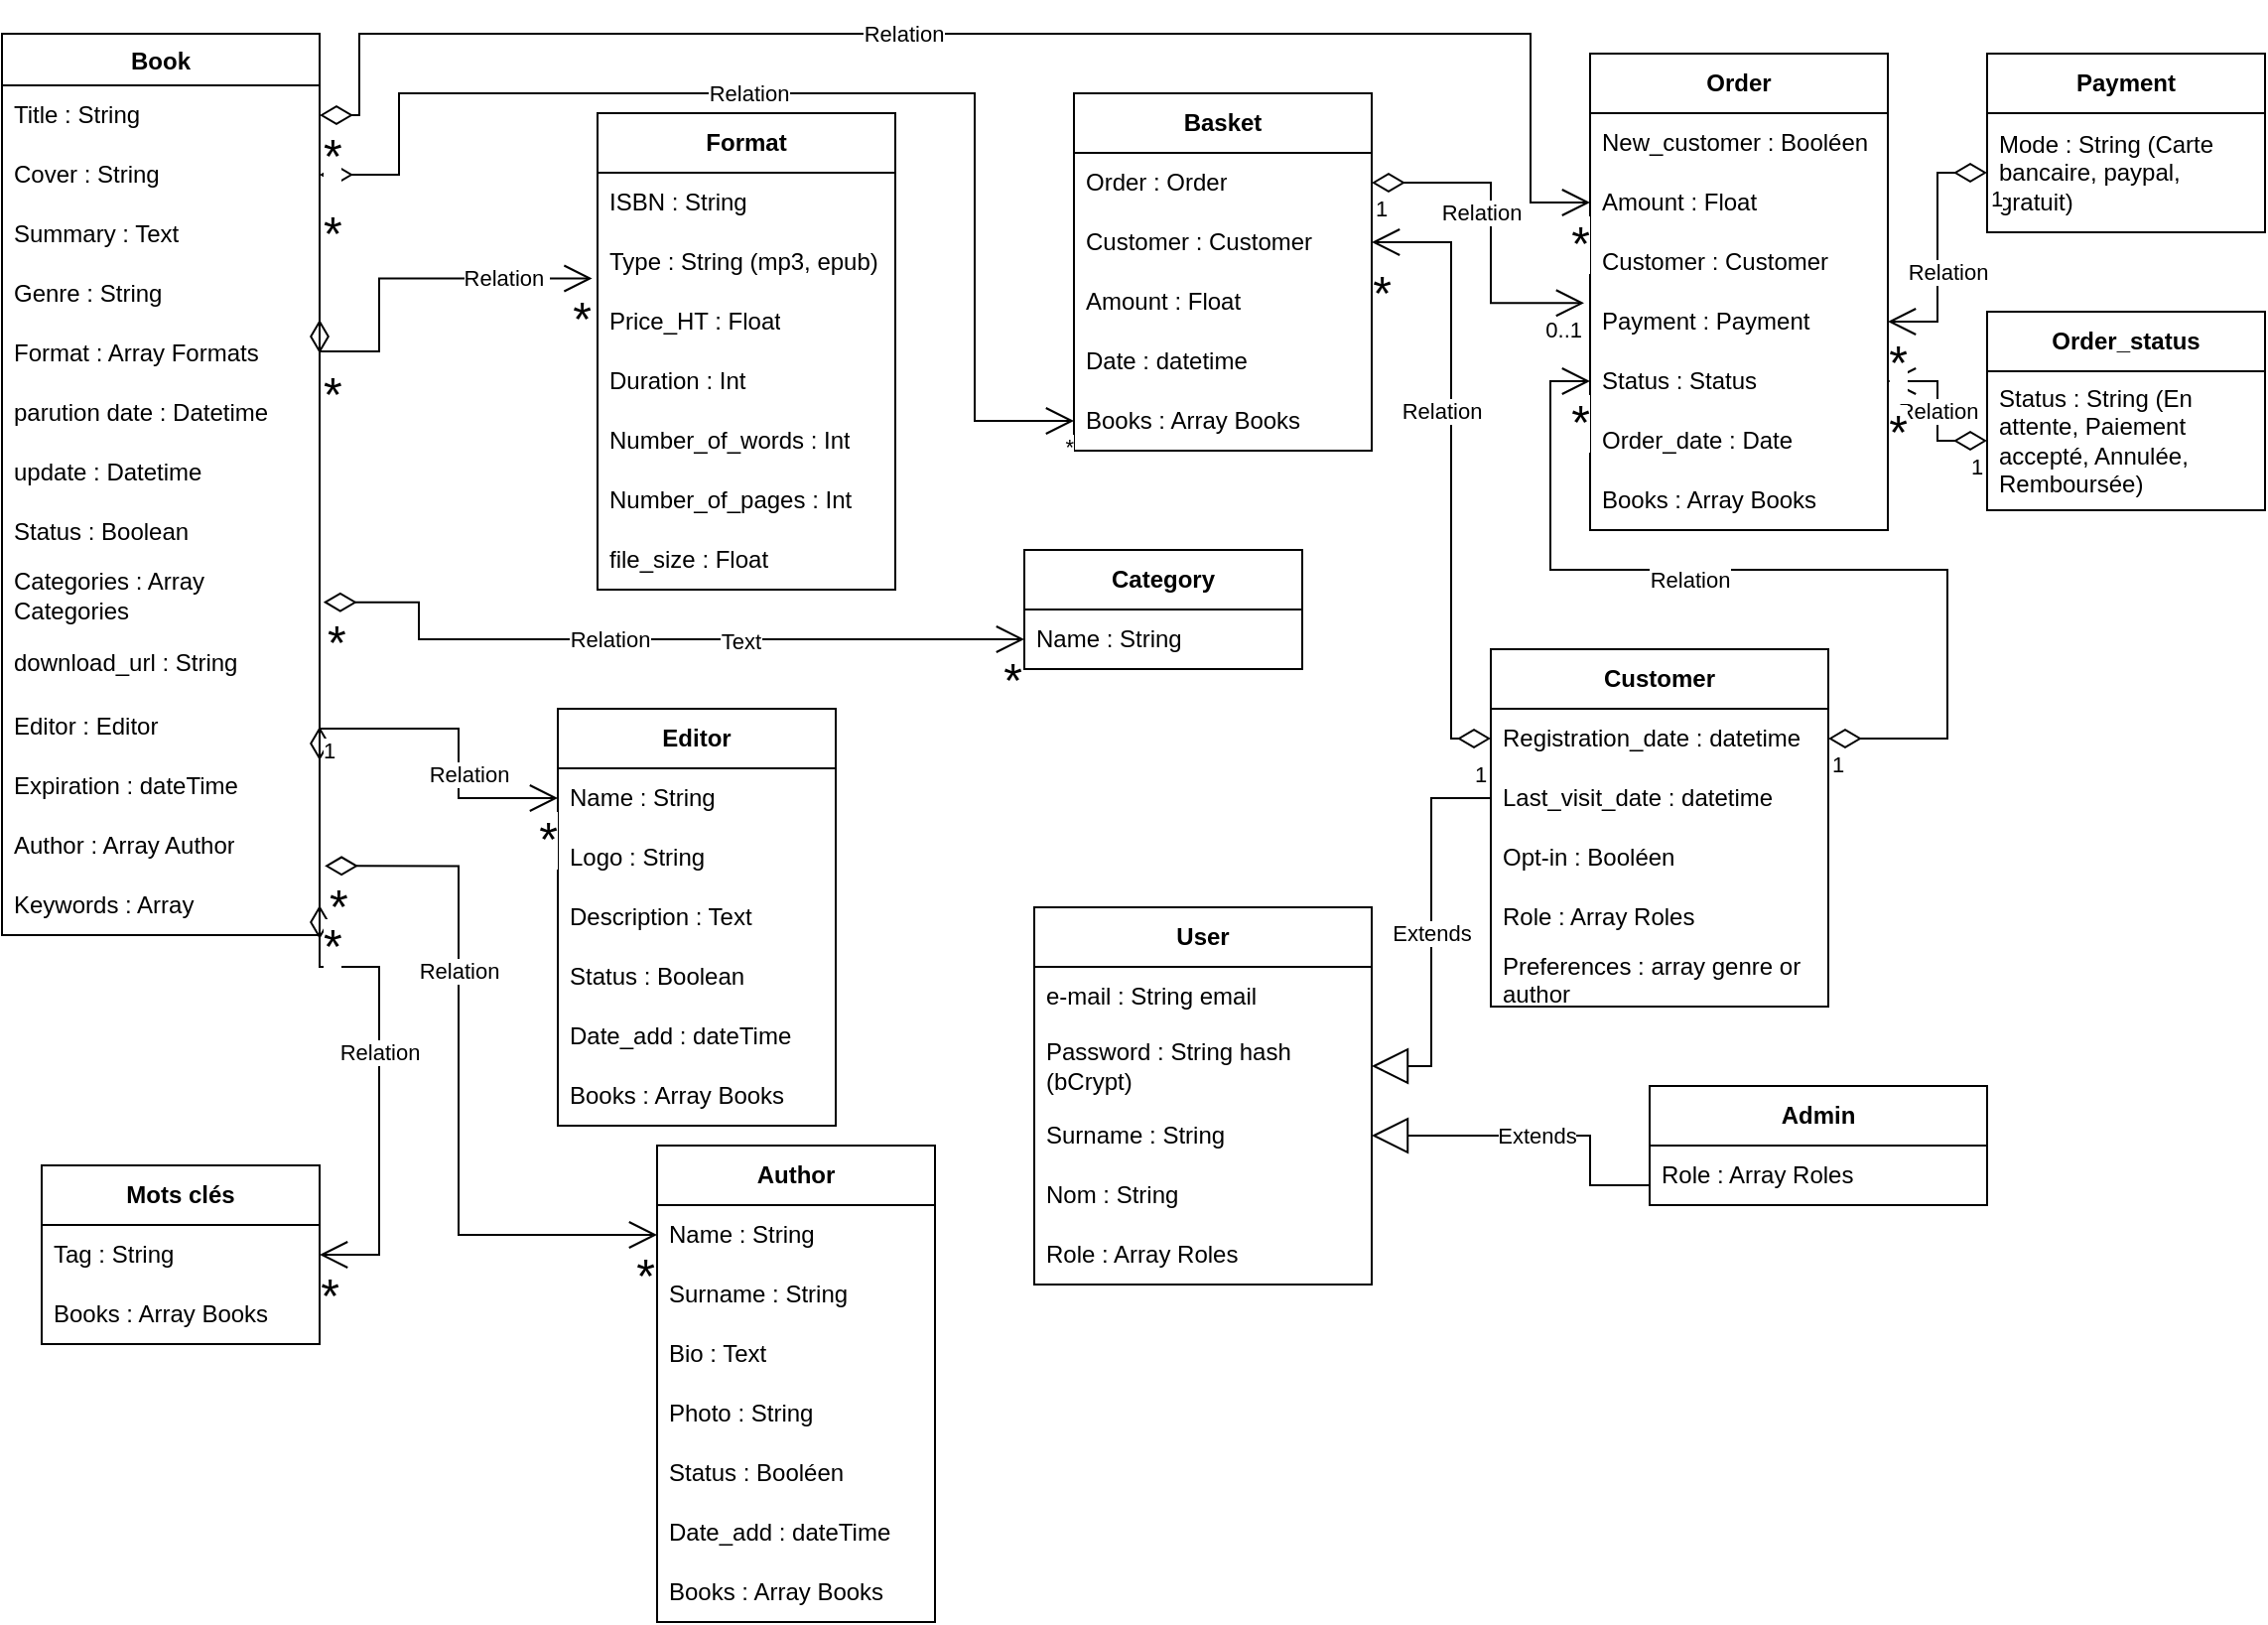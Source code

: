 <mxfile version="26.0.1">
  <diagram name="Page-1" id="Qrp6eOdbpMzTY8ybpvon">
    <mxGraphModel dx="1640" dy="671" grid="1" gridSize="10" guides="1" tooltips="1" connect="1" arrows="1" fold="1" page="1" pageScale="1" pageWidth="1169" pageHeight="827" math="0" shadow="0">
      <root>
        <mxCell id="0" />
        <mxCell id="1" parent="0" />
        <mxCell id="KuQCFoT9xeXWZH-1og_O-10" value="&lt;b&gt;Author&lt;/b&gt;" style="swimlane;fontStyle=0;childLayout=stackLayout;horizontal=1;startSize=30;horizontalStack=0;resizeParent=1;resizeParentMax=0;resizeLast=0;collapsible=1;marginBottom=0;whiteSpace=wrap;html=1;" vertex="1" parent="1">
          <mxGeometry x="330" y="580" width="140" height="240" as="geometry" />
        </mxCell>
        <mxCell id="KuQCFoT9xeXWZH-1og_O-11" value="Name : String" style="text;strokeColor=none;fillColor=none;align=left;verticalAlign=middle;spacingLeft=4;spacingRight=4;overflow=hidden;points=[[0,0.5],[1,0.5]];portConstraint=eastwest;rotatable=0;whiteSpace=wrap;html=1;" vertex="1" parent="KuQCFoT9xeXWZH-1og_O-10">
          <mxGeometry y="30" width="140" height="30" as="geometry" />
        </mxCell>
        <mxCell id="KuQCFoT9xeXWZH-1og_O-12" value="Surname : String" style="text;strokeColor=none;fillColor=none;align=left;verticalAlign=middle;spacingLeft=4;spacingRight=4;overflow=hidden;points=[[0,0.5],[1,0.5]];portConstraint=eastwest;rotatable=0;whiteSpace=wrap;html=1;" vertex="1" parent="KuQCFoT9xeXWZH-1og_O-10">
          <mxGeometry y="60" width="140" height="30" as="geometry" />
        </mxCell>
        <mxCell id="KuQCFoT9xeXWZH-1og_O-13" value="Bio : Text" style="text;strokeColor=none;fillColor=none;align=left;verticalAlign=middle;spacingLeft=4;spacingRight=4;overflow=hidden;points=[[0,0.5],[1,0.5]];portConstraint=eastwest;rotatable=0;whiteSpace=wrap;html=1;" vertex="1" parent="KuQCFoT9xeXWZH-1og_O-10">
          <mxGeometry y="90" width="140" height="30" as="geometry" />
        </mxCell>
        <mxCell id="KuQCFoT9xeXWZH-1og_O-26" value="Photo : String" style="text;strokeColor=none;fillColor=none;align=left;verticalAlign=middle;spacingLeft=4;spacingRight=4;overflow=hidden;points=[[0,0.5],[1,0.5]];portConstraint=eastwest;rotatable=0;whiteSpace=wrap;html=1;" vertex="1" parent="KuQCFoT9xeXWZH-1og_O-10">
          <mxGeometry y="120" width="140" height="30" as="geometry" />
        </mxCell>
        <mxCell id="KuQCFoT9xeXWZH-1og_O-18" value="Status : Booléen" style="text;strokeColor=none;fillColor=none;align=left;verticalAlign=middle;spacingLeft=4;spacingRight=4;overflow=hidden;points=[[0,0.5],[1,0.5]];portConstraint=eastwest;rotatable=0;whiteSpace=wrap;html=1;" vertex="1" parent="KuQCFoT9xeXWZH-1og_O-10">
          <mxGeometry y="150" width="140" height="30" as="geometry" />
        </mxCell>
        <mxCell id="KuQCFoT9xeXWZH-1og_O-105" value="Date_add : dateTime" style="text;strokeColor=none;fillColor=none;align=left;verticalAlign=middle;spacingLeft=4;spacingRight=4;overflow=hidden;points=[[0,0.5],[1,0.5]];portConstraint=eastwest;rotatable=0;whiteSpace=wrap;html=1;" vertex="1" parent="KuQCFoT9xeXWZH-1og_O-10">
          <mxGeometry y="180" width="140" height="30" as="geometry" />
        </mxCell>
        <mxCell id="KuQCFoT9xeXWZH-1og_O-196" value="Books : Array Books" style="text;strokeColor=none;fillColor=none;align=left;verticalAlign=middle;spacingLeft=4;spacingRight=4;overflow=hidden;points=[[0,0.5],[1,0.5]];portConstraint=eastwest;rotatable=0;whiteSpace=wrap;html=1;" vertex="1" parent="KuQCFoT9xeXWZH-1og_O-10">
          <mxGeometry y="210" width="140" height="30" as="geometry" />
        </mxCell>
        <mxCell id="KuQCFoT9xeXWZH-1og_O-27" value="&lt;b&gt;Editor&lt;/b&gt;" style="swimlane;fontStyle=0;childLayout=stackLayout;horizontal=1;startSize=30;horizontalStack=0;resizeParent=1;resizeParentMax=0;resizeLast=0;collapsible=1;marginBottom=0;whiteSpace=wrap;html=1;" vertex="1" parent="1">
          <mxGeometry x="280" y="360" width="140" height="210" as="geometry" />
        </mxCell>
        <mxCell id="KuQCFoT9xeXWZH-1og_O-28" value="Name : String" style="text;strokeColor=none;fillColor=none;align=left;verticalAlign=middle;spacingLeft=4;spacingRight=4;overflow=hidden;points=[[0,0.5],[1,0.5]];portConstraint=eastwest;rotatable=0;whiteSpace=wrap;html=1;" vertex="1" parent="KuQCFoT9xeXWZH-1og_O-27">
          <mxGeometry y="30" width="140" height="30" as="geometry" />
        </mxCell>
        <mxCell id="KuQCFoT9xeXWZH-1og_O-29" value="Logo&amp;nbsp;: String" style="text;strokeColor=none;fillColor=none;align=left;verticalAlign=middle;spacingLeft=4;spacingRight=4;overflow=hidden;points=[[0,0.5],[1,0.5]];portConstraint=eastwest;rotatable=0;whiteSpace=wrap;html=1;" vertex="1" parent="KuQCFoT9xeXWZH-1og_O-27">
          <mxGeometry y="60" width="140" height="30" as="geometry" />
        </mxCell>
        <mxCell id="KuQCFoT9xeXWZH-1og_O-30" value="Description&amp;nbsp;: Text" style="text;strokeColor=none;fillColor=none;align=left;verticalAlign=middle;spacingLeft=4;spacingRight=4;overflow=hidden;points=[[0,0.5],[1,0.5]];portConstraint=eastwest;rotatable=0;whiteSpace=wrap;html=1;" vertex="1" parent="KuQCFoT9xeXWZH-1og_O-27">
          <mxGeometry y="90" width="140" height="30" as="geometry" />
        </mxCell>
        <mxCell id="KuQCFoT9xeXWZH-1og_O-31" value="Status : Boolean" style="text;strokeColor=none;fillColor=none;align=left;verticalAlign=middle;spacingLeft=4;spacingRight=4;overflow=hidden;points=[[0,0.5],[1,0.5]];portConstraint=eastwest;rotatable=0;whiteSpace=wrap;html=1;" vertex="1" parent="KuQCFoT9xeXWZH-1og_O-27">
          <mxGeometry y="120" width="140" height="30" as="geometry" />
        </mxCell>
        <mxCell id="KuQCFoT9xeXWZH-1og_O-104" value="Date_add : dateTime" style="text;strokeColor=none;fillColor=none;align=left;verticalAlign=middle;spacingLeft=4;spacingRight=4;overflow=hidden;points=[[0,0.5],[1,0.5]];portConstraint=eastwest;rotatable=0;whiteSpace=wrap;html=1;" vertex="1" parent="KuQCFoT9xeXWZH-1og_O-27">
          <mxGeometry y="150" width="140" height="30" as="geometry" />
        </mxCell>
        <mxCell id="KuQCFoT9xeXWZH-1og_O-195" value="Books : Array Books" style="text;strokeColor=none;fillColor=none;align=left;verticalAlign=middle;spacingLeft=4;spacingRight=4;overflow=hidden;points=[[0,0.5],[1,0.5]];portConstraint=eastwest;rotatable=0;whiteSpace=wrap;html=1;" vertex="1" parent="KuQCFoT9xeXWZH-1og_O-27">
          <mxGeometry y="180" width="140" height="30" as="geometry" />
        </mxCell>
        <mxCell id="KuQCFoT9xeXWZH-1og_O-33" value="&lt;b&gt;Format&lt;/b&gt;" style="swimlane;fontStyle=0;childLayout=stackLayout;horizontal=1;startSize=30;horizontalStack=0;resizeParent=1;resizeParentMax=0;resizeLast=0;collapsible=1;marginBottom=0;whiteSpace=wrap;html=1;" vertex="1" parent="1">
          <mxGeometry x="300" y="60" width="150" height="240" as="geometry" />
        </mxCell>
        <mxCell id="KuQCFoT9xeXWZH-1og_O-2" value="ISBN : String" style="text;strokeColor=none;fillColor=none;align=left;verticalAlign=middle;spacingLeft=4;spacingRight=4;overflow=hidden;points=[[0,0.5],[1,0.5]];portConstraint=eastwest;rotatable=0;whiteSpace=wrap;html=1;" vertex="1" parent="KuQCFoT9xeXWZH-1og_O-33">
          <mxGeometry y="30" width="150" height="30" as="geometry" />
        </mxCell>
        <mxCell id="KuQCFoT9xeXWZH-1og_O-35" value="Type : String (mp3, epub)" style="text;strokeColor=none;fillColor=none;align=left;verticalAlign=middle;spacingLeft=4;spacingRight=4;overflow=hidden;points=[[0,0.5],[1,0.5]];portConstraint=eastwest;rotatable=0;whiteSpace=wrap;html=1;" vertex="1" parent="KuQCFoT9xeXWZH-1og_O-33">
          <mxGeometry y="60" width="150" height="30" as="geometry" />
        </mxCell>
        <mxCell id="KuQCFoT9xeXWZH-1og_O-257" value="Price_HT : Float" style="text;strokeColor=none;fillColor=none;align=left;verticalAlign=middle;spacingLeft=4;spacingRight=4;overflow=hidden;points=[[0,0.5],[1,0.5]];portConstraint=eastwest;rotatable=0;whiteSpace=wrap;html=1;" vertex="1" parent="KuQCFoT9xeXWZH-1og_O-33">
          <mxGeometry y="90" width="150" height="30" as="geometry" />
        </mxCell>
        <mxCell id="KuQCFoT9xeXWZH-1og_O-24" value="Duration : Int" style="text;strokeColor=none;fillColor=none;align=left;verticalAlign=middle;spacingLeft=4;spacingRight=4;overflow=hidden;points=[[0,0.5],[1,0.5]];portConstraint=eastwest;rotatable=0;whiteSpace=wrap;html=1;" vertex="1" parent="KuQCFoT9xeXWZH-1og_O-33">
          <mxGeometry y="120" width="150" height="30" as="geometry" />
        </mxCell>
        <mxCell id="KuQCFoT9xeXWZH-1og_O-25" value="Number_of_words : Int" style="text;strokeColor=none;fillColor=none;align=left;verticalAlign=middle;spacingLeft=4;spacingRight=4;overflow=hidden;points=[[0,0.5],[1,0.5]];portConstraint=eastwest;rotatable=0;whiteSpace=wrap;html=1;" vertex="1" parent="KuQCFoT9xeXWZH-1og_O-33">
          <mxGeometry y="150" width="150" height="30" as="geometry" />
        </mxCell>
        <mxCell id="KuQCFoT9xeXWZH-1og_O-23" value="Number_of_pages : Int" style="text;strokeColor=none;fillColor=none;align=left;verticalAlign=middle;spacingLeft=4;spacingRight=4;overflow=hidden;points=[[0,0.5],[1,0.5]];portConstraint=eastwest;rotatable=0;whiteSpace=wrap;html=1;" vertex="1" parent="KuQCFoT9xeXWZH-1og_O-33">
          <mxGeometry y="180" width="150" height="30" as="geometry" />
        </mxCell>
        <mxCell id="KuQCFoT9xeXWZH-1og_O-253" value="file_size : Float" style="text;strokeColor=none;fillColor=none;align=left;verticalAlign=middle;spacingLeft=4;spacingRight=4;overflow=hidden;points=[[0,0.5],[1,0.5]];portConstraint=eastwest;rotatable=0;whiteSpace=wrap;html=1;" vertex="1" parent="KuQCFoT9xeXWZH-1og_O-33">
          <mxGeometry y="210" width="150" height="30" as="geometry" />
        </mxCell>
        <mxCell id="KuQCFoT9xeXWZH-1og_O-39" value="&lt;b&gt;Category&lt;/b&gt;" style="swimlane;fontStyle=0;childLayout=stackLayout;horizontal=1;startSize=30;horizontalStack=0;resizeParent=1;resizeParentMax=0;resizeLast=0;collapsible=1;marginBottom=0;whiteSpace=wrap;html=1;" vertex="1" parent="1">
          <mxGeometry x="515" y="280" width="140" height="60" as="geometry" />
        </mxCell>
        <mxCell id="KuQCFoT9xeXWZH-1og_O-34" value="Name : String" style="text;strokeColor=none;fillColor=none;align=left;verticalAlign=middle;spacingLeft=4;spacingRight=4;overflow=hidden;points=[[0,0.5],[1,0.5]];portConstraint=eastwest;rotatable=0;whiteSpace=wrap;html=1;" vertex="1" parent="KuQCFoT9xeXWZH-1og_O-39">
          <mxGeometry y="30" width="140" height="30" as="geometry" />
        </mxCell>
        <mxCell id="KuQCFoT9xeXWZH-1og_O-59" value="&lt;b&gt;Customer&lt;/b&gt;" style="swimlane;fontStyle=0;childLayout=stackLayout;horizontal=1;startSize=30;horizontalStack=0;resizeParent=1;resizeParentMax=0;resizeLast=0;collapsible=1;marginBottom=0;whiteSpace=wrap;html=1;" vertex="1" parent="1">
          <mxGeometry x="750" y="330" width="170" height="180" as="geometry" />
        </mxCell>
        <mxCell id="KuQCFoT9xeXWZH-1og_O-72" value="Registration_date : datetime" style="text;strokeColor=none;fillColor=none;align=left;verticalAlign=middle;spacingLeft=4;spacingRight=4;overflow=hidden;points=[[0,0.5],[1,0.5]];portConstraint=eastwest;rotatable=0;whiteSpace=wrap;html=1;" vertex="1" parent="KuQCFoT9xeXWZH-1og_O-59">
          <mxGeometry y="30" width="170" height="30" as="geometry" />
        </mxCell>
        <mxCell id="KuQCFoT9xeXWZH-1og_O-73" value="Last_visit_date : datetime" style="text;strokeColor=none;fillColor=none;align=left;verticalAlign=middle;spacingLeft=4;spacingRight=4;overflow=hidden;points=[[0,0.5],[1,0.5]];portConstraint=eastwest;rotatable=0;whiteSpace=wrap;html=1;" vertex="1" parent="KuQCFoT9xeXWZH-1og_O-59">
          <mxGeometry y="60" width="170" height="30" as="geometry" />
        </mxCell>
        <mxCell id="KuQCFoT9xeXWZH-1og_O-74" value="Opt-in : Booléen" style="text;strokeColor=none;fillColor=none;align=left;verticalAlign=middle;spacingLeft=4;spacingRight=4;overflow=hidden;points=[[0,0.5],[1,0.5]];portConstraint=eastwest;rotatable=0;whiteSpace=wrap;html=1;" vertex="1" parent="KuQCFoT9xeXWZH-1og_O-59">
          <mxGeometry y="90" width="170" height="30" as="geometry" />
        </mxCell>
        <mxCell id="KuQCFoT9xeXWZH-1og_O-229" value="Role : Array Roles" style="text;strokeColor=none;fillColor=none;align=left;verticalAlign=middle;spacingLeft=4;spacingRight=4;overflow=hidden;points=[[0,0.5],[1,0.5]];portConstraint=eastwest;rotatable=0;whiteSpace=wrap;html=1;" vertex="1" parent="KuQCFoT9xeXWZH-1og_O-59">
          <mxGeometry y="120" width="170" height="30" as="geometry" />
        </mxCell>
        <mxCell id="KuQCFoT9xeXWZH-1og_O-254" value="Preferences : array genre or author" style="text;strokeColor=none;fillColor=none;align=left;verticalAlign=middle;spacingLeft=4;spacingRight=4;overflow=hidden;points=[[0,0.5],[1,0.5]];portConstraint=eastwest;rotatable=0;whiteSpace=wrap;html=1;" vertex="1" parent="KuQCFoT9xeXWZH-1og_O-59">
          <mxGeometry y="150" width="170" height="30" as="geometry" />
        </mxCell>
        <mxCell id="KuQCFoT9xeXWZH-1og_O-75" value="&lt;b&gt;Order&lt;/b&gt;" style="swimlane;fontStyle=0;childLayout=stackLayout;horizontal=1;startSize=30;horizontalStack=0;resizeParent=1;resizeParentMax=0;resizeLast=0;collapsible=1;marginBottom=0;whiteSpace=wrap;html=1;" vertex="1" parent="1">
          <mxGeometry x="800" y="30" width="150" height="240" as="geometry" />
        </mxCell>
        <mxCell id="KuQCFoT9xeXWZH-1og_O-76" value="New_customer : Booléen" style="text;strokeColor=none;fillColor=none;align=left;verticalAlign=middle;spacingLeft=4;spacingRight=4;overflow=hidden;points=[[0,0.5],[1,0.5]];portConstraint=eastwest;rotatable=0;whiteSpace=wrap;html=1;" vertex="1" parent="KuQCFoT9xeXWZH-1og_O-75">
          <mxGeometry y="30" width="150" height="30" as="geometry" />
        </mxCell>
        <mxCell id="KuQCFoT9xeXWZH-1og_O-77" value="Amount : Float" style="text;strokeColor=none;fillColor=none;align=left;verticalAlign=middle;spacingLeft=4;spacingRight=4;overflow=hidden;points=[[0,0.5],[1,0.5]];portConstraint=eastwest;rotatable=0;whiteSpace=wrap;html=1;" vertex="1" parent="KuQCFoT9xeXWZH-1og_O-75">
          <mxGeometry y="60" width="150" height="30" as="geometry" />
        </mxCell>
        <mxCell id="KuQCFoT9xeXWZH-1og_O-78" value="Customer : Customer" style="text;strokeColor=none;fillColor=none;align=left;verticalAlign=middle;spacingLeft=4;spacingRight=4;overflow=hidden;points=[[0,0.5],[1,0.5]];portConstraint=eastwest;rotatable=0;whiteSpace=wrap;html=1;" vertex="1" parent="KuQCFoT9xeXWZH-1og_O-75">
          <mxGeometry y="90" width="150" height="30" as="geometry" />
        </mxCell>
        <mxCell id="KuQCFoT9xeXWZH-1og_O-79" value="Payment : Payment" style="text;strokeColor=none;fillColor=none;align=left;verticalAlign=middle;spacingLeft=4;spacingRight=4;overflow=hidden;points=[[0,0.5],[1,0.5]];portConstraint=eastwest;rotatable=0;whiteSpace=wrap;html=1;" vertex="1" parent="KuQCFoT9xeXWZH-1og_O-75">
          <mxGeometry y="120" width="150" height="30" as="geometry" />
        </mxCell>
        <mxCell id="KuQCFoT9xeXWZH-1og_O-80" value="Status : Status" style="text;strokeColor=none;fillColor=none;align=left;verticalAlign=middle;spacingLeft=4;spacingRight=4;overflow=hidden;points=[[0,0.5],[1,0.5]];portConstraint=eastwest;rotatable=0;whiteSpace=wrap;html=1;" vertex="1" parent="KuQCFoT9xeXWZH-1og_O-75">
          <mxGeometry y="150" width="150" height="30" as="geometry" />
        </mxCell>
        <mxCell id="KuQCFoT9xeXWZH-1og_O-81" value="Order_date : Date" style="text;strokeColor=none;fillColor=none;align=left;verticalAlign=middle;spacingLeft=4;spacingRight=4;overflow=hidden;points=[[0,0.5],[1,0.5]];portConstraint=eastwest;rotatable=0;whiteSpace=wrap;html=1;" vertex="1" parent="KuQCFoT9xeXWZH-1og_O-75">
          <mxGeometry y="180" width="150" height="30" as="geometry" />
        </mxCell>
        <mxCell id="KuQCFoT9xeXWZH-1og_O-102" value="Books : Array Books" style="text;strokeColor=none;fillColor=none;align=left;verticalAlign=middle;spacingLeft=4;spacingRight=4;overflow=hidden;points=[[0,0.5],[1,0.5]];portConstraint=eastwest;rotatable=0;whiteSpace=wrap;html=1;" vertex="1" parent="KuQCFoT9xeXWZH-1og_O-75">
          <mxGeometry y="210" width="150" height="30" as="geometry" />
        </mxCell>
        <mxCell id="KuQCFoT9xeXWZH-1og_O-83" value="&lt;b&gt;Order_status&lt;/b&gt;" style="swimlane;fontStyle=0;childLayout=stackLayout;horizontal=1;startSize=30;horizontalStack=0;resizeParent=1;resizeParentMax=0;resizeLast=0;collapsible=1;marginBottom=0;whiteSpace=wrap;html=1;" vertex="1" parent="1">
          <mxGeometry x="1000" y="160" width="140" height="100" as="geometry" />
        </mxCell>
        <mxCell id="KuQCFoT9xeXWZH-1og_O-180" value="Status : String (En attente, Paiement accepté, Annulée, Remboursée)" style="text;strokeColor=none;fillColor=none;align=left;verticalAlign=middle;spacingLeft=4;spacingRight=4;overflow=hidden;points=[[0,0.5],[1,0.5]];portConstraint=eastwest;rotatable=0;whiteSpace=wrap;html=1;" vertex="1" parent="KuQCFoT9xeXWZH-1og_O-83">
          <mxGeometry y="30" width="140" height="70" as="geometry" />
        </mxCell>
        <mxCell id="KuQCFoT9xeXWZH-1og_O-90" value="&lt;b&gt;Payment&lt;/b&gt;" style="swimlane;fontStyle=0;childLayout=stackLayout;horizontal=1;startSize=30;horizontalStack=0;resizeParent=1;resizeParentMax=0;resizeLast=0;collapsible=1;marginBottom=0;whiteSpace=wrap;html=1;" vertex="1" parent="1">
          <mxGeometry x="1000" y="30" width="140" height="90" as="geometry" />
        </mxCell>
        <mxCell id="KuQCFoT9xeXWZH-1og_O-91" value="Mode : String (Carte bancaire, paypal, gratuit)" style="text;strokeColor=none;fillColor=none;align=left;verticalAlign=middle;spacingLeft=4;spacingRight=4;overflow=hidden;points=[[0,0.5],[1,0.5]];portConstraint=eastwest;rotatable=0;whiteSpace=wrap;html=1;" vertex="1" parent="KuQCFoT9xeXWZH-1og_O-90">
          <mxGeometry y="30" width="140" height="60" as="geometry" />
        </mxCell>
        <mxCell id="KuQCFoT9xeXWZH-1og_O-95" value="&lt;b&gt;Basket&lt;/b&gt;" style="swimlane;fontStyle=0;childLayout=stackLayout;horizontal=1;startSize=30;horizontalStack=0;resizeParent=1;resizeParentMax=0;resizeLast=0;collapsible=1;marginBottom=0;whiteSpace=wrap;html=1;" vertex="1" parent="1">
          <mxGeometry x="540" y="50" width="150" height="180" as="geometry" />
        </mxCell>
        <mxCell id="KuQCFoT9xeXWZH-1og_O-96" value="Order : Order" style="text;strokeColor=none;fillColor=none;align=left;verticalAlign=middle;spacingLeft=4;spacingRight=4;overflow=hidden;points=[[0,0.5],[1,0.5]];portConstraint=eastwest;rotatable=0;whiteSpace=wrap;html=1;" vertex="1" parent="KuQCFoT9xeXWZH-1og_O-95">
          <mxGeometry y="30" width="150" height="30" as="geometry" />
        </mxCell>
        <mxCell id="KuQCFoT9xeXWZH-1og_O-97" value="Customer : Customer" style="text;strokeColor=none;fillColor=none;align=left;verticalAlign=middle;spacingLeft=4;spacingRight=4;overflow=hidden;points=[[0,0.5],[1,0.5]];portConstraint=eastwest;rotatable=0;whiteSpace=wrap;html=1;" vertex="1" parent="KuQCFoT9xeXWZH-1og_O-95">
          <mxGeometry y="60" width="150" height="30" as="geometry" />
        </mxCell>
        <mxCell id="KuQCFoT9xeXWZH-1og_O-98" value="Amount : Float" style="text;strokeColor=none;fillColor=none;align=left;verticalAlign=middle;spacingLeft=4;spacingRight=4;overflow=hidden;points=[[0,0.5],[1,0.5]];portConstraint=eastwest;rotatable=0;whiteSpace=wrap;html=1;" vertex="1" parent="KuQCFoT9xeXWZH-1og_O-95">
          <mxGeometry y="90" width="150" height="30" as="geometry" />
        </mxCell>
        <mxCell id="KuQCFoT9xeXWZH-1og_O-101" value="Date : datetime" style="text;strokeColor=none;fillColor=none;align=left;verticalAlign=middle;spacingLeft=4;spacingRight=4;overflow=hidden;points=[[0,0.5],[1,0.5]];portConstraint=eastwest;rotatable=0;whiteSpace=wrap;html=1;" vertex="1" parent="KuQCFoT9xeXWZH-1og_O-95">
          <mxGeometry y="120" width="150" height="30" as="geometry" />
        </mxCell>
        <mxCell id="KuQCFoT9xeXWZH-1og_O-103" value="Books : Array Books" style="text;strokeColor=none;fillColor=none;align=left;verticalAlign=middle;spacingLeft=4;spacingRight=4;overflow=hidden;points=[[0,0.5],[1,0.5]];portConstraint=eastwest;rotatable=0;whiteSpace=wrap;html=1;" vertex="1" parent="KuQCFoT9xeXWZH-1og_O-95">
          <mxGeometry y="150" width="150" height="30" as="geometry" />
        </mxCell>
        <mxCell id="KuQCFoT9xeXWZH-1og_O-106" value="Book" style="swimlane;fontStyle=1;align=center;verticalAlign=top;childLayout=stackLayout;horizontal=1;startSize=26;horizontalStack=0;resizeParent=1;resizeParentMax=0;resizeLast=0;collapsible=1;marginBottom=0;whiteSpace=wrap;html=1;" vertex="1" parent="1">
          <mxGeometry y="20" width="160" height="454" as="geometry" />
        </mxCell>
        <mxCell id="KuQCFoT9xeXWZH-1og_O-3" value="Title : String" style="text;strokeColor=none;fillColor=none;align=left;verticalAlign=middle;spacingLeft=4;spacingRight=4;overflow=hidden;points=[[0,0.5],[1,0.5]];portConstraint=eastwest;rotatable=0;whiteSpace=wrap;html=1;" vertex="1" parent="KuQCFoT9xeXWZH-1og_O-106">
          <mxGeometry y="26" width="160" height="30" as="geometry" />
        </mxCell>
        <mxCell id="KuQCFoT9xeXWZH-1og_O-4" value="Cover&amp;nbsp;: String" style="text;strokeColor=none;fillColor=none;align=left;verticalAlign=middle;spacingLeft=4;spacingRight=4;overflow=hidden;points=[[0,0.5],[1,0.5]];portConstraint=eastwest;rotatable=0;whiteSpace=wrap;html=1;" vertex="1" parent="KuQCFoT9xeXWZH-1og_O-106">
          <mxGeometry y="56" width="160" height="30" as="geometry" />
        </mxCell>
        <mxCell id="KuQCFoT9xeXWZH-1og_O-21" value="Summary : Text" style="text;strokeColor=none;fillColor=none;align=left;verticalAlign=middle;spacingLeft=4;spacingRight=4;overflow=hidden;points=[[0,0.5],[1,0.5]];portConstraint=eastwest;rotatable=0;whiteSpace=wrap;html=1;" vertex="1" parent="KuQCFoT9xeXWZH-1og_O-106">
          <mxGeometry y="86" width="160" height="30" as="geometry" />
        </mxCell>
        <mxCell id="KuQCFoT9xeXWZH-1og_O-19" value="Genre&amp;nbsp;: String" style="text;strokeColor=none;fillColor=none;align=left;verticalAlign=middle;spacingLeft=4;spacingRight=4;overflow=hidden;points=[[0,0.5],[1,0.5]];portConstraint=eastwest;rotatable=0;whiteSpace=wrap;html=1;" vertex="1" parent="KuQCFoT9xeXWZH-1og_O-106">
          <mxGeometry y="116" width="160" height="30" as="geometry" />
        </mxCell>
        <mxCell id="KuQCFoT9xeXWZH-1og_O-5" value="Format : Array Formats" style="text;strokeColor=none;fillColor=none;align=left;verticalAlign=middle;spacingLeft=4;spacingRight=4;overflow=hidden;points=[[0,0.5],[1,0.5]];portConstraint=eastwest;rotatable=0;whiteSpace=wrap;html=1;" vertex="1" parent="KuQCFoT9xeXWZH-1og_O-106">
          <mxGeometry y="146" width="160" height="30" as="geometry" />
        </mxCell>
        <mxCell id="KuQCFoT9xeXWZH-1og_O-22" value="parution date : Datetime" style="text;strokeColor=none;fillColor=none;align=left;verticalAlign=middle;spacingLeft=4;spacingRight=4;overflow=hidden;points=[[0,0.5],[1,0.5]];portConstraint=eastwest;rotatable=0;whiteSpace=wrap;html=1;" vertex="1" parent="KuQCFoT9xeXWZH-1og_O-106">
          <mxGeometry y="176" width="160" height="30" as="geometry" />
        </mxCell>
        <mxCell id="KuQCFoT9xeXWZH-1og_O-255" value="update : Datetime" style="text;strokeColor=none;fillColor=none;align=left;verticalAlign=middle;spacingLeft=4;spacingRight=4;overflow=hidden;points=[[0,0.5],[1,0.5]];portConstraint=eastwest;rotatable=0;whiteSpace=wrap;html=1;" vertex="1" parent="KuQCFoT9xeXWZH-1og_O-106">
          <mxGeometry y="206" width="160" height="30" as="geometry" />
        </mxCell>
        <mxCell id="KuQCFoT9xeXWZH-1og_O-9" value="Status : Boolean" style="text;strokeColor=none;fillColor=none;align=left;verticalAlign=middle;spacingLeft=4;spacingRight=4;overflow=hidden;points=[[0,0.5],[1,0.5]];portConstraint=eastwest;rotatable=0;whiteSpace=wrap;html=1;" vertex="1" parent="KuQCFoT9xeXWZH-1og_O-106">
          <mxGeometry y="236" width="160" height="30" as="geometry" />
        </mxCell>
        <mxCell id="KuQCFoT9xeXWZH-1og_O-42" value="Categories : Array Categories" style="text;strokeColor=none;fillColor=none;align=left;verticalAlign=middle;spacingLeft=4;spacingRight=4;overflow=hidden;points=[[0,0.5],[1,0.5]];portConstraint=eastwest;rotatable=0;whiteSpace=wrap;html=1;" vertex="1" parent="KuQCFoT9xeXWZH-1og_O-106">
          <mxGeometry y="266" width="160" height="34" as="geometry" />
        </mxCell>
        <mxCell id="KuQCFoT9xeXWZH-1og_O-230" value="download_url : String" style="text;strokeColor=none;fillColor=none;align=left;verticalAlign=middle;spacingLeft=4;spacingRight=4;overflow=hidden;points=[[0,0.5],[1,0.5]];portConstraint=eastwest;rotatable=0;whiteSpace=wrap;html=1;" vertex="1" parent="KuQCFoT9xeXWZH-1og_O-106">
          <mxGeometry y="300" width="160" height="34" as="geometry" />
        </mxCell>
        <mxCell id="KuQCFoT9xeXWZH-1og_O-7" value="Editor : Editor" style="text;strokeColor=none;fillColor=none;align=left;verticalAlign=middle;spacingLeft=4;spacingRight=4;overflow=hidden;points=[[0,0.5],[1,0.5]];portConstraint=eastwest;rotatable=0;whiteSpace=wrap;html=1;" vertex="1" parent="KuQCFoT9xeXWZH-1og_O-106">
          <mxGeometry y="334" width="160" height="30" as="geometry" />
        </mxCell>
        <mxCell id="KuQCFoT9xeXWZH-1og_O-252" value="Expiration : dateTime" style="text;strokeColor=none;fillColor=none;align=left;verticalAlign=middle;spacingLeft=4;spacingRight=4;overflow=hidden;points=[[0,0.5],[1,0.5]];portConstraint=eastwest;rotatable=0;whiteSpace=wrap;html=1;" vertex="1" parent="KuQCFoT9xeXWZH-1og_O-106">
          <mxGeometry y="364" width="160" height="30" as="geometry" />
        </mxCell>
        <mxCell id="KuQCFoT9xeXWZH-1og_O-6" value="Author : Array Author" style="text;strokeColor=none;fillColor=none;align=left;verticalAlign=middle;spacingLeft=4;spacingRight=4;overflow=hidden;points=[[0,0.5],[1,0.5]];portConstraint=eastwest;rotatable=0;whiteSpace=wrap;html=1;" vertex="1" parent="KuQCFoT9xeXWZH-1og_O-106">
          <mxGeometry y="394" width="160" height="30" as="geometry" />
        </mxCell>
        <mxCell id="KuQCFoT9xeXWZH-1og_O-20" value="Keywords : Array" style="text;strokeColor=none;fillColor=none;align=left;verticalAlign=middle;spacingLeft=4;spacingRight=4;overflow=hidden;points=[[0,0.5],[1,0.5]];portConstraint=eastwest;rotatable=0;whiteSpace=wrap;html=1;" vertex="1" parent="KuQCFoT9xeXWZH-1og_O-106">
          <mxGeometry y="424" width="160" height="30" as="geometry" />
        </mxCell>
        <mxCell id="KuQCFoT9xeXWZH-1og_O-158" value="Relation" style="endArrow=open;html=1;endSize=12;startArrow=diamondThin;startSize=14;startFill=0;edgeStyle=orthogonalEdgeStyle;rounded=0;entryX=0;entryY=0.5;entryDx=0;entryDy=0;exitX=1.016;exitY=0.839;exitDx=0;exitDy=0;exitPerimeter=0;" edge="1" parent="1" source="KuQCFoT9xeXWZH-1og_O-6" target="KuQCFoT9xeXWZH-1og_O-11">
          <mxGeometry x="-0.319" relative="1" as="geometry">
            <mxPoint x="160" y="510" as="sourcePoint" />
            <mxPoint x="260.0" y="624" as="targetPoint" />
            <Array as="points">
              <mxPoint x="230" y="439" />
              <mxPoint x="230" y="625" />
            </Array>
            <mxPoint as="offset" />
          </mxGeometry>
        </mxCell>
        <mxCell id="KuQCFoT9xeXWZH-1og_O-159" value="&lt;font style=&quot;font-size: 24px;&quot;&gt;*&lt;/font&gt;" style="edgeLabel;resizable=0;html=1;align=left;verticalAlign=top;" connectable="0" vertex="1" parent="KuQCFoT9xeXWZH-1og_O-158">
          <mxGeometry x="-1" relative="1" as="geometry" />
        </mxCell>
        <mxCell id="KuQCFoT9xeXWZH-1og_O-160" value="&lt;font style=&quot;font-size: 24px;&quot;&gt;*&lt;/font&gt;" style="edgeLabel;resizable=0;html=1;align=right;verticalAlign=top;" connectable="0" vertex="1" parent="KuQCFoT9xeXWZH-1og_O-158">
          <mxGeometry x="1" relative="1" as="geometry" />
        </mxCell>
        <mxCell id="KuQCFoT9xeXWZH-1og_O-161" value="Relation" style="endArrow=open;html=1;endSize=12;startArrow=diamondThin;startSize=14;startFill=0;edgeStyle=orthogonalEdgeStyle;rounded=0;exitX=1;exitY=0.5;exitDx=0;exitDy=0;entryX=0;entryY=0.5;entryDx=0;entryDy=0;" edge="1" parent="1" source="KuQCFoT9xeXWZH-1og_O-7" target="KuQCFoT9xeXWZH-1og_O-28">
          <mxGeometry x="0.197" y="5" relative="1" as="geometry">
            <mxPoint x="500" y="380" as="sourcePoint" />
            <mxPoint x="660" y="380" as="targetPoint" />
            <Array as="points">
              <mxPoint x="230" y="370" />
              <mxPoint x="230" y="405" />
            </Array>
            <mxPoint as="offset" />
          </mxGeometry>
        </mxCell>
        <mxCell id="KuQCFoT9xeXWZH-1og_O-162" value="1" style="edgeLabel;resizable=0;html=1;align=left;verticalAlign=top;" connectable="0" vertex="1" parent="KuQCFoT9xeXWZH-1og_O-161">
          <mxGeometry x="-1" relative="1" as="geometry">
            <mxPoint y="-1" as="offset" />
          </mxGeometry>
        </mxCell>
        <mxCell id="KuQCFoT9xeXWZH-1og_O-163" value="&lt;font style=&quot;font-size: 24px;&quot;&gt;*&lt;/font&gt;" style="edgeLabel;resizable=0;html=1;align=right;verticalAlign=top;" connectable="0" vertex="1" parent="KuQCFoT9xeXWZH-1og_O-161">
          <mxGeometry x="1" relative="1" as="geometry" />
        </mxCell>
        <mxCell id="KuQCFoT9xeXWZH-1og_O-164" value="Relation" style="endArrow=open;html=1;endSize=12;startArrow=diamondThin;startSize=14;startFill=0;edgeStyle=orthogonalEdgeStyle;rounded=0;entryX=0;entryY=0.5;entryDx=0;entryDy=0;exitX=1.012;exitY=0.599;exitDx=0;exitDy=0;exitPerimeter=0;" edge="1" parent="1" source="KuQCFoT9xeXWZH-1og_O-42" target="KuQCFoT9xeXWZH-1og_O-34">
          <mxGeometry x="-0.125" relative="1" as="geometry">
            <mxPoint x="180" y="330" as="sourcePoint" />
            <mxPoint x="300.0" y="220.04" as="targetPoint" />
            <Array as="points">
              <mxPoint x="210" y="306" />
              <mxPoint x="210" y="325" />
            </Array>
            <mxPoint as="offset" />
          </mxGeometry>
        </mxCell>
        <mxCell id="KuQCFoT9xeXWZH-1og_O-165" value="&lt;font style=&quot;font-size: 24px;&quot;&gt;*&lt;/font&gt;" style="edgeLabel;resizable=0;html=1;align=left;verticalAlign=top;" connectable="0" vertex="1" parent="KuQCFoT9xeXWZH-1og_O-164">
          <mxGeometry x="-1" relative="1" as="geometry" />
        </mxCell>
        <mxCell id="KuQCFoT9xeXWZH-1og_O-166" value="&lt;font style=&quot;font-size: 24px;&quot;&gt;*&lt;/font&gt;" style="edgeLabel;resizable=0;html=1;align=right;verticalAlign=top;" connectable="0" vertex="1" parent="KuQCFoT9xeXWZH-1og_O-164">
          <mxGeometry x="1" relative="1" as="geometry" />
        </mxCell>
        <mxCell id="KuQCFoT9xeXWZH-1og_O-260" value="Text" style="edgeLabel;html=1;align=center;verticalAlign=middle;resizable=0;points=[];" vertex="1" connectable="0" parent="KuQCFoT9xeXWZH-1og_O-164">
          <mxGeometry x="0.227" y="-1" relative="1" as="geometry">
            <mxPoint as="offset" />
          </mxGeometry>
        </mxCell>
        <mxCell id="KuQCFoT9xeXWZH-1og_O-171" value="Relation" style="endArrow=open;html=1;endSize=12;startArrow=diamondThin;startSize=14;startFill=0;edgeStyle=orthogonalEdgeStyle;rounded=0;entryX=0;entryY=0.5;entryDx=0;entryDy=0;exitX=1;exitY=0.5;exitDx=0;exitDy=0;" edge="1" parent="1" source="KuQCFoT9xeXWZH-1og_O-4" target="KuQCFoT9xeXWZH-1og_O-103">
          <mxGeometry x="-0.125" relative="1" as="geometry">
            <mxPoint x="170" y="460" as="sourcePoint" />
            <mxPoint x="320" y="245" as="targetPoint" />
            <Array as="points">
              <mxPoint x="200" y="91" />
              <mxPoint x="200" y="50" />
              <mxPoint x="490" y="50" />
              <mxPoint x="490" y="215" />
            </Array>
            <mxPoint as="offset" />
          </mxGeometry>
        </mxCell>
        <mxCell id="KuQCFoT9xeXWZH-1og_O-172" value="&lt;font style=&quot;font-size: 24px;&quot;&gt;*&lt;/font&gt;" style="edgeLabel;resizable=0;html=1;align=left;verticalAlign=top;" connectable="0" vertex="1" parent="KuQCFoT9xeXWZH-1og_O-171">
          <mxGeometry x="-1" relative="1" as="geometry">
            <mxPoint y="9" as="offset" />
          </mxGeometry>
        </mxCell>
        <mxCell id="KuQCFoT9xeXWZH-1og_O-173" value="*" style="edgeLabel;resizable=0;html=1;align=right;verticalAlign=top;" connectable="0" vertex="1" parent="KuQCFoT9xeXWZH-1og_O-171">
          <mxGeometry x="1" relative="1" as="geometry" />
        </mxCell>
        <mxCell id="KuQCFoT9xeXWZH-1og_O-174" value="Relation" style="endArrow=open;html=1;endSize=12;startArrow=diamondThin;startSize=14;startFill=0;edgeStyle=orthogonalEdgeStyle;rounded=0;exitX=0;exitY=0.5;exitDx=0;exitDy=0;entryX=1;entryY=0.5;entryDx=0;entryDy=0;" edge="1" parent="1" target="KuQCFoT9xeXWZH-1og_O-97">
          <mxGeometry x="0.195" y="5" relative="1" as="geometry">
            <mxPoint x="750" y="375" as="sourcePoint" />
            <mxPoint x="310" y="335" as="targetPoint" />
            <mxPoint as="offset" />
            <Array as="points">
              <mxPoint x="730" y="375" />
              <mxPoint x="730" y="125" />
            </Array>
          </mxGeometry>
        </mxCell>
        <mxCell id="KuQCFoT9xeXWZH-1og_O-175" value="1" style="edgeLabel;resizable=0;html=1;align=left;verticalAlign=top;" connectable="0" vertex="1" parent="KuQCFoT9xeXWZH-1og_O-174">
          <mxGeometry x="-1" relative="1" as="geometry">
            <mxPoint x="-10" y="5" as="offset" />
          </mxGeometry>
        </mxCell>
        <mxCell id="KuQCFoT9xeXWZH-1og_O-176" value="&lt;font style=&quot;font-size: 24px;&quot;&gt;*&lt;/font&gt;" style="edgeLabel;resizable=0;html=1;align=right;verticalAlign=top;" connectable="0" vertex="1" parent="KuQCFoT9xeXWZH-1og_O-174">
          <mxGeometry x="1" relative="1" as="geometry">
            <mxPoint x="10" y="5" as="offset" />
          </mxGeometry>
        </mxCell>
        <mxCell id="KuQCFoT9xeXWZH-1og_O-177" value="Relation" style="endArrow=open;html=1;endSize=12;startArrow=diamondThin;startSize=14;startFill=0;edgeStyle=orthogonalEdgeStyle;rounded=0;exitX=1;exitY=0.5;exitDx=0;exitDy=0;entryX=-0.02;entryY=0.188;entryDx=0;entryDy=0;entryPerimeter=0;" edge="1" parent="1" source="KuQCFoT9xeXWZH-1og_O-96" target="KuQCFoT9xeXWZH-1og_O-79">
          <mxGeometry x="0.028" y="-5" relative="1" as="geometry">
            <mxPoint x="790" y="485" as="sourcePoint" />
            <mxPoint x="710" y="195" as="targetPoint" />
            <mxPoint y="-11" as="offset" />
            <Array as="points">
              <mxPoint x="750" y="95" />
              <mxPoint x="750" y="156" />
            </Array>
          </mxGeometry>
        </mxCell>
        <mxCell id="KuQCFoT9xeXWZH-1og_O-178" value="1" style="edgeLabel;resizable=0;html=1;align=left;verticalAlign=top;" connectable="0" vertex="1" parent="KuQCFoT9xeXWZH-1og_O-177">
          <mxGeometry x="-1" relative="1" as="geometry" />
        </mxCell>
        <mxCell id="KuQCFoT9xeXWZH-1og_O-179" value="0..1" style="edgeLabel;resizable=0;html=1;align=right;verticalAlign=top;" connectable="0" vertex="1" parent="KuQCFoT9xeXWZH-1og_O-177">
          <mxGeometry x="1" relative="1" as="geometry" />
        </mxCell>
        <mxCell id="KuQCFoT9xeXWZH-1og_O-182" value="Relation" style="endArrow=open;html=1;endSize=12;startArrow=diamondThin;startSize=14;startFill=0;edgeStyle=orthogonalEdgeStyle;rounded=0;exitX=0;exitY=0.5;exitDx=0;exitDy=0;entryX=1;entryY=0.5;entryDx=0;entryDy=0;" edge="1" parent="1" source="KuQCFoT9xeXWZH-1og_O-180" target="KuQCFoT9xeXWZH-1og_O-80">
          <mxGeometry relative="1" as="geometry">
            <mxPoint x="990" y="330" as="sourcePoint" />
            <mxPoint x="1040" y="370" as="targetPoint" />
            <mxPoint as="offset" />
          </mxGeometry>
        </mxCell>
        <mxCell id="KuQCFoT9xeXWZH-1og_O-183" value="1" style="edgeLabel;resizable=0;html=1;align=left;verticalAlign=top;" connectable="0" vertex="1" parent="KuQCFoT9xeXWZH-1og_O-182">
          <mxGeometry x="-1" relative="1" as="geometry">
            <mxPoint x="-10" as="offset" />
          </mxGeometry>
        </mxCell>
        <mxCell id="KuQCFoT9xeXWZH-1og_O-184" value="&lt;font style=&quot;font-size: 24px;&quot;&gt;*&lt;/font&gt;" style="edgeLabel;resizable=0;html=1;align=right;verticalAlign=top;" connectable="0" vertex="1" parent="KuQCFoT9xeXWZH-1og_O-182">
          <mxGeometry x="1" relative="1" as="geometry">
            <mxPoint x="10" y="5" as="offset" />
          </mxGeometry>
        </mxCell>
        <mxCell id="KuQCFoT9xeXWZH-1og_O-185" value="Relation" style="endArrow=open;html=1;endSize=12;startArrow=diamondThin;startSize=14;startFill=0;edgeStyle=orthogonalEdgeStyle;rounded=0;exitX=0;exitY=0.5;exitDx=0;exitDy=0;entryX=1;entryY=0.5;entryDx=0;entryDy=0;" edge="1" parent="1" source="KuQCFoT9xeXWZH-1og_O-91" target="KuQCFoT9xeXWZH-1og_O-79">
          <mxGeometry x="0.197" y="5" relative="1" as="geometry">
            <mxPoint x="800" y="495" as="sourcePoint" />
            <mxPoint x="730" y="205" as="targetPoint" />
            <mxPoint as="offset" />
          </mxGeometry>
        </mxCell>
        <mxCell id="KuQCFoT9xeXWZH-1og_O-186" value="1" style="edgeLabel;resizable=0;html=1;align=left;verticalAlign=top;" connectable="0" vertex="1" parent="KuQCFoT9xeXWZH-1og_O-185">
          <mxGeometry x="-1" relative="1" as="geometry" />
        </mxCell>
        <mxCell id="KuQCFoT9xeXWZH-1og_O-187" value="&lt;font style=&quot;font-size: 24px;&quot;&gt;*&lt;/font&gt;" style="edgeLabel;resizable=0;html=1;align=right;verticalAlign=top;" connectable="0" vertex="1" parent="KuQCFoT9xeXWZH-1og_O-185">
          <mxGeometry x="1" relative="1" as="geometry">
            <mxPoint x="10" as="offset" />
          </mxGeometry>
        </mxCell>
        <mxCell id="KuQCFoT9xeXWZH-1og_O-188" value="&lt;b&gt;Mots clés&lt;/b&gt;" style="swimlane;fontStyle=0;childLayout=stackLayout;horizontal=1;startSize=30;horizontalStack=0;resizeParent=1;resizeParentMax=0;resizeLast=0;collapsible=1;marginBottom=0;whiteSpace=wrap;html=1;" vertex="1" parent="1">
          <mxGeometry x="20" y="590" width="140" height="90" as="geometry" />
        </mxCell>
        <mxCell id="KuQCFoT9xeXWZH-1og_O-189" value="Tag : String" style="text;strokeColor=none;fillColor=none;align=left;verticalAlign=middle;spacingLeft=4;spacingRight=4;overflow=hidden;points=[[0,0.5],[1,0.5]];portConstraint=eastwest;rotatable=0;whiteSpace=wrap;html=1;" vertex="1" parent="KuQCFoT9xeXWZH-1og_O-188">
          <mxGeometry y="30" width="140" height="30" as="geometry" />
        </mxCell>
        <mxCell id="KuQCFoT9xeXWZH-1og_O-197" value="Books : Array Books" style="text;strokeColor=none;fillColor=none;align=left;verticalAlign=middle;spacingLeft=4;spacingRight=4;overflow=hidden;points=[[0,0.5],[1,0.5]];portConstraint=eastwest;rotatable=0;whiteSpace=wrap;html=1;" vertex="1" parent="KuQCFoT9xeXWZH-1og_O-188">
          <mxGeometry y="60" width="140" height="30" as="geometry" />
        </mxCell>
        <mxCell id="KuQCFoT9xeXWZH-1og_O-199" value="Relation" style="endArrow=open;html=1;endSize=12;startArrow=diamondThin;startSize=14;startFill=0;edgeStyle=orthogonalEdgeStyle;rounded=0;exitX=1;exitY=0.5;exitDx=0;exitDy=0;entryX=1;entryY=0.5;entryDx=0;entryDy=0;" edge="1" parent="1" source="KuQCFoT9xeXWZH-1og_O-20" target="KuQCFoT9xeXWZH-1og_O-189">
          <mxGeometry x="-0.125" relative="1" as="geometry">
            <mxPoint x="170" y="593" as="sourcePoint" />
            <mxPoint x="310" y="667" as="targetPoint" />
            <Array as="points">
              <mxPoint x="190" y="490" />
              <mxPoint x="190" y="635" />
            </Array>
            <mxPoint as="offset" />
          </mxGeometry>
        </mxCell>
        <mxCell id="KuQCFoT9xeXWZH-1og_O-200" value="&lt;font style=&quot;font-size: 24px;&quot;&gt;*&lt;/font&gt;" style="edgeLabel;resizable=0;html=1;align=left;verticalAlign=top;" connectable="0" vertex="1" parent="KuQCFoT9xeXWZH-1og_O-199">
          <mxGeometry x="-1" relative="1" as="geometry" />
        </mxCell>
        <mxCell id="KuQCFoT9xeXWZH-1og_O-201" value="&lt;font style=&quot;font-size: 24px;&quot;&gt;*&lt;/font&gt;" style="edgeLabel;resizable=0;html=1;align=right;verticalAlign=top;" connectable="0" vertex="1" parent="KuQCFoT9xeXWZH-1og_O-199">
          <mxGeometry x="1" relative="1" as="geometry">
            <mxPoint x="10" as="offset" />
          </mxGeometry>
        </mxCell>
        <mxCell id="KuQCFoT9xeXWZH-1og_O-202" value="Relation" style="endArrow=open;html=1;endSize=12;startArrow=diamondThin;startSize=14;startFill=0;edgeStyle=orthogonalEdgeStyle;rounded=0;exitX=1;exitY=0.5;exitDx=0;exitDy=0;entryX=0;entryY=0.5;entryDx=0;entryDy=0;" edge="1" parent="1" target="KuQCFoT9xeXWZH-1og_O-80">
          <mxGeometry x="0.197" y="5" relative="1" as="geometry">
            <mxPoint x="920" y="375" as="sourcePoint" />
            <mxPoint x="1020" y="280" as="targetPoint" />
            <mxPoint as="offset" />
            <Array as="points">
              <mxPoint x="980" y="375" />
              <mxPoint x="980" y="290" />
              <mxPoint x="780" y="290" />
              <mxPoint x="780" y="195" />
            </Array>
          </mxGeometry>
        </mxCell>
        <mxCell id="KuQCFoT9xeXWZH-1og_O-203" value="1" style="edgeLabel;resizable=0;html=1;align=left;verticalAlign=top;" connectable="0" vertex="1" parent="KuQCFoT9xeXWZH-1og_O-202">
          <mxGeometry x="-1" relative="1" as="geometry" />
        </mxCell>
        <mxCell id="KuQCFoT9xeXWZH-1og_O-204" value="&lt;font style=&quot;font-size: 24px;&quot;&gt;*&lt;/font&gt;" style="edgeLabel;resizable=0;html=1;align=right;verticalAlign=top;" connectable="0" vertex="1" parent="KuQCFoT9xeXWZH-1og_O-202">
          <mxGeometry x="1" relative="1" as="geometry" />
        </mxCell>
        <mxCell id="KuQCFoT9xeXWZH-1og_O-205" value="Relation" style="endArrow=open;html=1;endSize=12;startArrow=diamondThin;startSize=14;startFill=0;edgeStyle=orthogonalEdgeStyle;rounded=0;entryX=0;entryY=0.5;entryDx=0;entryDy=0;exitX=1;exitY=0.5;exitDx=0;exitDy=0;" edge="1" parent="1" source="KuQCFoT9xeXWZH-1og_O-3" target="KuQCFoT9xeXWZH-1og_O-77">
          <mxGeometry x="-0.125" relative="1" as="geometry">
            <mxPoint x="160" y="70.95" as="sourcePoint" />
            <mxPoint x="560" y="224.95" as="targetPoint" />
            <Array as="points">
              <mxPoint x="180" y="61" />
              <mxPoint x="180" y="20" />
              <mxPoint x="770" y="20" />
              <mxPoint x="770" y="105" />
            </Array>
            <mxPoint as="offset" />
          </mxGeometry>
        </mxCell>
        <mxCell id="KuQCFoT9xeXWZH-1og_O-206" value="&lt;font style=&quot;font-size: 24px;&quot;&gt;*&lt;/font&gt;" style="edgeLabel;resizable=0;html=1;align=left;verticalAlign=top;" connectable="0" vertex="1" parent="KuQCFoT9xeXWZH-1og_O-205">
          <mxGeometry x="-1" relative="1" as="geometry" />
        </mxCell>
        <mxCell id="KuQCFoT9xeXWZH-1og_O-207" value="&lt;font style=&quot;font-size: 24px;&quot;&gt;*&lt;/font&gt;" style="edgeLabel;resizable=0;html=1;align=right;verticalAlign=top;" connectable="0" vertex="1" parent="KuQCFoT9xeXWZH-1og_O-205">
          <mxGeometry x="1" relative="1" as="geometry" />
        </mxCell>
        <mxCell id="KuQCFoT9xeXWZH-1og_O-208" value="&lt;b&gt;User&lt;/b&gt;" style="swimlane;fontStyle=0;childLayout=stackLayout;horizontal=1;startSize=30;horizontalStack=0;resizeParent=1;resizeParentMax=0;resizeLast=0;collapsible=1;marginBottom=0;whiteSpace=wrap;html=1;" vertex="1" parent="1">
          <mxGeometry x="520" y="460" width="170" height="190" as="geometry" />
        </mxCell>
        <mxCell id="KuQCFoT9xeXWZH-1og_O-209" value="e-mail : String email" style="text;strokeColor=none;fillColor=none;align=left;verticalAlign=middle;spacingLeft=4;spacingRight=4;overflow=hidden;points=[[0,0.5],[1,0.5]];portConstraint=eastwest;rotatable=0;whiteSpace=wrap;html=1;" vertex="1" parent="KuQCFoT9xeXWZH-1og_O-208">
          <mxGeometry y="30" width="170" height="30" as="geometry" />
        </mxCell>
        <mxCell id="KuQCFoT9xeXWZH-1og_O-210" value="Password : String hash (bCrypt)" style="text;strokeColor=none;fillColor=none;align=left;verticalAlign=middle;spacingLeft=4;spacingRight=4;overflow=hidden;points=[[0,0.5],[1,0.5]];portConstraint=eastwest;rotatable=0;whiteSpace=wrap;html=1;" vertex="1" parent="KuQCFoT9xeXWZH-1og_O-208">
          <mxGeometry y="60" width="170" height="40" as="geometry" />
        </mxCell>
        <mxCell id="KuQCFoT9xeXWZH-1og_O-211" value="Surname : String" style="text;strokeColor=none;fillColor=none;align=left;verticalAlign=middle;spacingLeft=4;spacingRight=4;overflow=hidden;points=[[0,0.5],[1,0.5]];portConstraint=eastwest;rotatable=0;whiteSpace=wrap;html=1;" vertex="1" parent="KuQCFoT9xeXWZH-1og_O-208">
          <mxGeometry y="100" width="170" height="30" as="geometry" />
        </mxCell>
        <mxCell id="KuQCFoT9xeXWZH-1og_O-212" value="Nom&amp;nbsp;: String&amp;nbsp;" style="text;strokeColor=none;fillColor=none;align=left;verticalAlign=middle;spacingLeft=4;spacingRight=4;overflow=hidden;points=[[0,0.5],[1,0.5]];portConstraint=eastwest;rotatable=0;whiteSpace=wrap;html=1;" vertex="1" parent="KuQCFoT9xeXWZH-1og_O-208">
          <mxGeometry y="130" width="170" height="30" as="geometry" />
        </mxCell>
        <mxCell id="KuQCFoT9xeXWZH-1og_O-221" value="Role : Array Roles" style="text;strokeColor=none;fillColor=none;align=left;verticalAlign=middle;spacingLeft=4;spacingRight=4;overflow=hidden;points=[[0,0.5],[1,0.5]];portConstraint=eastwest;rotatable=0;whiteSpace=wrap;html=1;" vertex="1" parent="KuQCFoT9xeXWZH-1og_O-208">
          <mxGeometry y="160" width="170" height="30" as="geometry" />
        </mxCell>
        <mxCell id="KuQCFoT9xeXWZH-1og_O-222" value="&lt;b&gt;Admin&lt;/b&gt;" style="swimlane;fontStyle=0;childLayout=stackLayout;horizontal=1;startSize=30;horizontalStack=0;resizeParent=1;resizeParentMax=0;resizeLast=0;collapsible=1;marginBottom=0;whiteSpace=wrap;html=1;" vertex="1" parent="1">
          <mxGeometry x="830" y="550" width="170" height="60" as="geometry" />
        </mxCell>
        <mxCell id="KuQCFoT9xeXWZH-1og_O-228" value="Role : Array Roles" style="text;strokeColor=none;fillColor=none;align=left;verticalAlign=middle;spacingLeft=4;spacingRight=4;overflow=hidden;points=[[0,0.5],[1,0.5]];portConstraint=eastwest;rotatable=0;whiteSpace=wrap;html=1;" vertex="1" parent="KuQCFoT9xeXWZH-1og_O-222">
          <mxGeometry y="30" width="170" height="30" as="geometry" />
        </mxCell>
        <mxCell id="KuQCFoT9xeXWZH-1og_O-226" value="Extends" style="endArrow=block;endSize=16;endFill=0;html=1;rounded=0;entryX=1;entryY=0.5;entryDx=0;entryDy=0;exitX=0;exitY=0.5;exitDx=0;exitDy=0;" edge="1" parent="1" source="KuQCFoT9xeXWZH-1og_O-73" target="KuQCFoT9xeXWZH-1og_O-210">
          <mxGeometry width="160" relative="1" as="geometry">
            <mxPoint x="770" y="500" as="sourcePoint" />
            <mxPoint x="710" y="380" as="targetPoint" />
            <Array as="points">
              <mxPoint x="720" y="405" />
              <mxPoint x="720" y="540" />
            </Array>
          </mxGeometry>
        </mxCell>
        <mxCell id="KuQCFoT9xeXWZH-1og_O-227" value="Extends" style="endArrow=block;endSize=16;endFill=0;html=1;rounded=0;entryX=1;entryY=0.5;entryDx=0;entryDy=0;exitX=0;exitY=0.5;exitDx=0;exitDy=0;" edge="1" parent="1" target="KuQCFoT9xeXWZH-1og_O-211">
          <mxGeometry width="160" relative="1" as="geometry">
            <mxPoint x="830" y="600" as="sourcePoint" />
            <mxPoint x="770" y="730" as="targetPoint" />
            <Array as="points">
              <mxPoint x="800" y="600" />
              <mxPoint x="800" y="575" />
            </Array>
          </mxGeometry>
        </mxCell>
        <mxCell id="KuQCFoT9xeXWZH-1og_O-168" value="Relation&amp;nbsp;" style="endArrow=open;html=1;endSize=12;startArrow=diamondThin;startSize=14;startFill=0;edgeStyle=orthogonalEdgeStyle;rounded=0;exitX=1;exitY=0.5;exitDx=0;exitDy=0;entryX=-0.018;entryY=0.775;entryDx=0;entryDy=0;entryPerimeter=0;" edge="1" parent="1" source="KuQCFoT9xeXWZH-1og_O-5" target="KuQCFoT9xeXWZH-1og_O-35">
          <mxGeometry x="0.507" relative="1" as="geometry">
            <mxPoint x="160" y="405" as="sourcePoint" />
            <mxPoint x="227.14" y="95.03" as="targetPoint" />
            <mxPoint as="offset" />
            <Array as="points">
              <mxPoint x="190" y="180" />
              <mxPoint x="190" y="143" />
            </Array>
          </mxGeometry>
        </mxCell>
        <mxCell id="KuQCFoT9xeXWZH-1og_O-169" value="&lt;font style=&quot;font-size: 24px;&quot;&gt;*&lt;/font&gt;" style="edgeLabel;resizable=0;html=1;align=left;verticalAlign=top;" connectable="0" vertex="1" parent="KuQCFoT9xeXWZH-1og_O-168">
          <mxGeometry x="-1" relative="1" as="geometry" />
        </mxCell>
        <mxCell id="KuQCFoT9xeXWZH-1og_O-170" value="&lt;font style=&quot;font-size: 24px;&quot;&gt;*&lt;/font&gt;" style="edgeLabel;resizable=0;html=1;align=right;verticalAlign=top;" connectable="0" vertex="1" parent="KuQCFoT9xeXWZH-1og_O-168">
          <mxGeometry x="1" relative="1" as="geometry" />
        </mxCell>
      </root>
    </mxGraphModel>
  </diagram>
</mxfile>
